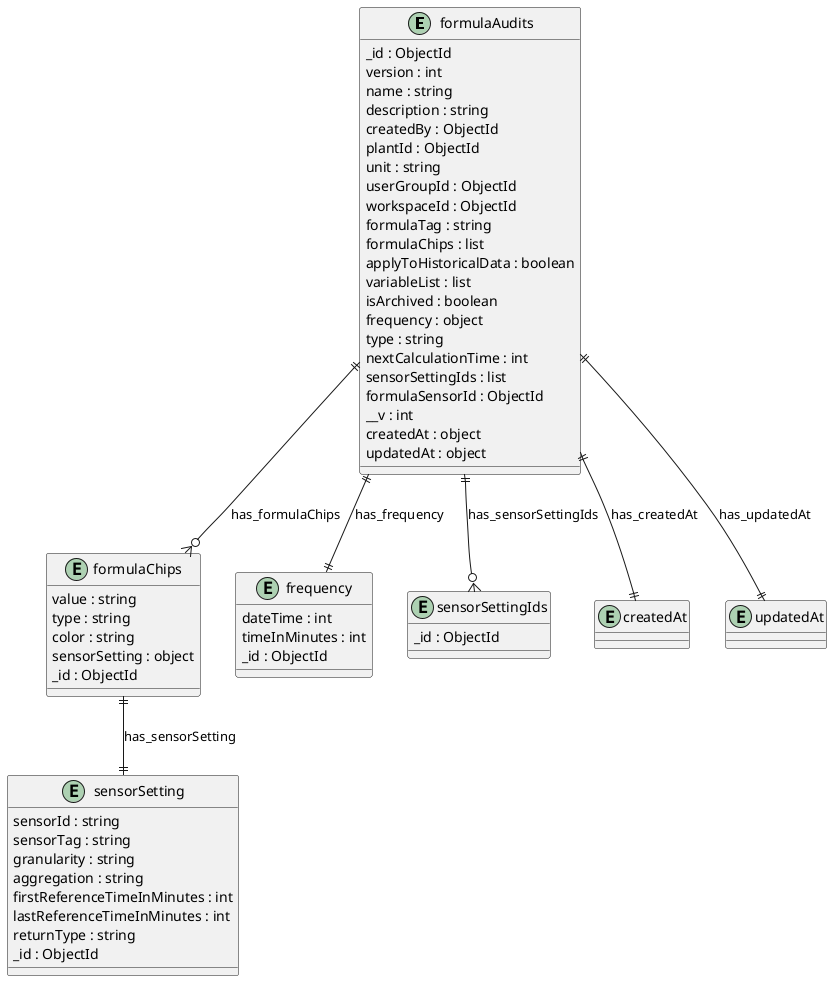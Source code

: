 @startuml formulaAudits_Diagram

entity "formulaAudits" as formulaAudits {
  _id : ObjectId
  version : int
  name : string
  description : string
  createdBy : ObjectId
  plantId : ObjectId
  unit : string
  userGroupId : ObjectId
  workspaceId : ObjectId
  formulaTag : string
  formulaChips : list
  applyToHistoricalData : boolean
  variableList : list
  isArchived : boolean
  frequency : object
  type : string
  nextCalculationTime : int
  sensorSettingIds : list
  formulaSensorId : ObjectId
  __v : int
  createdAt : object
  updatedAt : object
}

entity "formulaChips" as formulaChips {
  value : string
  type : string
  color : string
  sensorSetting : object
  _id : ObjectId
}

entity "sensorSetting" as sensorSetting {
  sensorId : string
  sensorTag : string
  granularity : string
  aggregation : string
  firstReferenceTimeInMinutes : int
  lastReferenceTimeInMinutes : int
  returnType : string
  _id : ObjectId
}

entity "frequency" as frequency {
  dateTime : int
  timeInMinutes : int
  _id : ObjectId
}

entity "sensorSettingIds" as sensorSettingIds {
  _id : ObjectId
}

entity "createdAt" as createdAt {
}

entity "updatedAt" as updatedAt {
}

' // Relationships
formulaAudits ||--o{ formulaChips : has_formulaChips
formulaChips ||--|| sensorSetting : has_sensorSetting
formulaAudits ||--|| frequency : has_frequency
formulaAudits ||--o{ sensorSettingIds : has_sensorSettingIds
formulaAudits ||--|| createdAt : has_createdAt
formulaAudits ||--|| updatedAt : has_updatedAt
@enduml